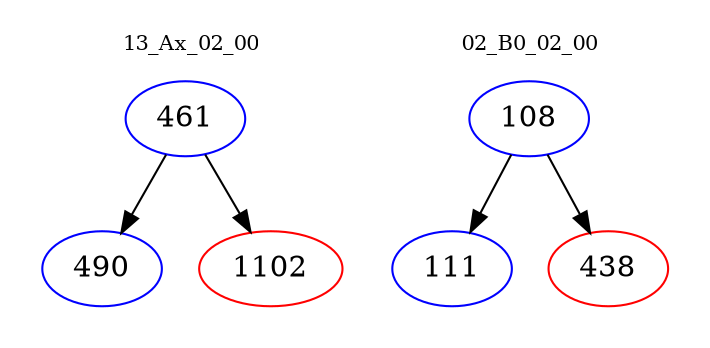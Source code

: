 digraph{
subgraph cluster_0 {
color = white
label = "13_Ax_02_00";
fontsize=10;
T0_461 [label="461", color="blue"]
T0_461 -> T0_490 [color="black"]
T0_490 [label="490", color="blue"]
T0_461 -> T0_1102 [color="black"]
T0_1102 [label="1102", color="red"]
}
subgraph cluster_1 {
color = white
label = "02_B0_02_00";
fontsize=10;
T1_108 [label="108", color="blue"]
T1_108 -> T1_111 [color="black"]
T1_111 [label="111", color="blue"]
T1_108 -> T1_438 [color="black"]
T1_438 [label="438", color="red"]
}
}
